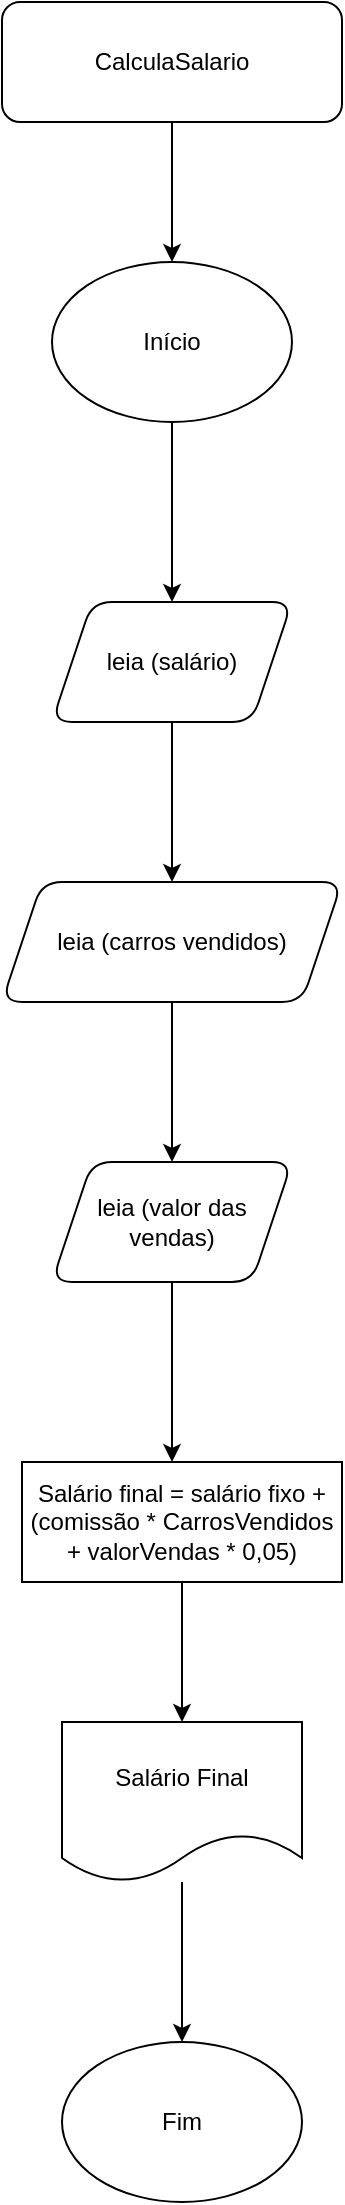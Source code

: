 <mxfile version="13.6.2" type="github"><diagram id="-BiQDxaIkBNt-vssIU0N" name="Page-1"><mxGraphModel dx="796" dy="455" grid="1" gridSize="10" guides="1" tooltips="1" connect="1" arrows="1" fold="1" page="1" pageScale="1" pageWidth="827" pageHeight="1169" math="0" shadow="0"><root><mxCell id="0"/><mxCell id="1" parent="0"/><mxCell id="6hVbcY00kBgsQIy3GU68-3" value="" style="edgeStyle=orthogonalEdgeStyle;rounded=0;orthogonalLoop=1;jettySize=auto;html=1;" edge="1" parent="1" source="6hVbcY00kBgsQIy3GU68-1" target="6hVbcY00kBgsQIy3GU68-2"><mxGeometry relative="1" as="geometry"/></mxCell><mxCell id="6hVbcY00kBgsQIy3GU68-1" value="CalculaSalario" style="rounded=1;whiteSpace=wrap;html=1;" vertex="1" parent="1"><mxGeometry x="350" y="240" width="170" height="60" as="geometry"/></mxCell><mxCell id="6hVbcY00kBgsQIy3GU68-5" value="" style="edgeStyle=orthogonalEdgeStyle;rounded=0;orthogonalLoop=1;jettySize=auto;html=1;" edge="1" parent="1" source="6hVbcY00kBgsQIy3GU68-2" target="6hVbcY00kBgsQIy3GU68-4"><mxGeometry relative="1" as="geometry"/></mxCell><mxCell id="6hVbcY00kBgsQIy3GU68-2" value="Início" style="ellipse;whiteSpace=wrap;html=1;rounded=1;" vertex="1" parent="1"><mxGeometry x="375" y="370" width="120" height="80" as="geometry"/></mxCell><mxCell id="6hVbcY00kBgsQIy3GU68-7" value="" style="edgeStyle=orthogonalEdgeStyle;rounded=0;orthogonalLoop=1;jettySize=auto;html=1;" edge="1" parent="1" source="6hVbcY00kBgsQIy3GU68-4" target="6hVbcY00kBgsQIy3GU68-6"><mxGeometry relative="1" as="geometry"/></mxCell><mxCell id="6hVbcY00kBgsQIy3GU68-4" value="leia (salário)" style="shape=parallelogram;perimeter=parallelogramPerimeter;whiteSpace=wrap;html=1;fixedSize=1;rounded=1;" vertex="1" parent="1"><mxGeometry x="375" y="540" width="120" height="60" as="geometry"/></mxCell><mxCell id="6hVbcY00kBgsQIy3GU68-9" value="" style="edgeStyle=orthogonalEdgeStyle;rounded=0;orthogonalLoop=1;jettySize=auto;html=1;" edge="1" parent="1" source="6hVbcY00kBgsQIy3GU68-6" target="6hVbcY00kBgsQIy3GU68-8"><mxGeometry relative="1" as="geometry"/></mxCell><mxCell id="6hVbcY00kBgsQIy3GU68-6" value="leia (carros vendidos)" style="shape=parallelogram;perimeter=parallelogramPerimeter;whiteSpace=wrap;html=1;fixedSize=1;rounded=1;" vertex="1" parent="1"><mxGeometry x="350" y="680" width="170" height="60" as="geometry"/></mxCell><mxCell id="6hVbcY00kBgsQIy3GU68-11" value="" style="edgeStyle=orthogonalEdgeStyle;rounded=0;orthogonalLoop=1;jettySize=auto;html=1;" edge="1" parent="1" source="6hVbcY00kBgsQIy3GU68-8" target="6hVbcY00kBgsQIy3GU68-10"><mxGeometry relative="1" as="geometry"><Array as="points"><mxPoint x="435" y="940"/><mxPoint x="435" y="940"/></Array></mxGeometry></mxCell><mxCell id="6hVbcY00kBgsQIy3GU68-8" value="leia (valor das vendas)" style="shape=parallelogram;perimeter=parallelogramPerimeter;whiteSpace=wrap;html=1;fixedSize=1;rounded=1;" vertex="1" parent="1"><mxGeometry x="375" y="820" width="120" height="60" as="geometry"/></mxCell><mxCell id="6hVbcY00kBgsQIy3GU68-13" value="" style="edgeStyle=orthogonalEdgeStyle;rounded=0;orthogonalLoop=1;jettySize=auto;html=1;" edge="1" parent="1" source="6hVbcY00kBgsQIy3GU68-10" target="6hVbcY00kBgsQIy3GU68-12"><mxGeometry relative="1" as="geometry"/></mxCell><mxCell id="6hVbcY00kBgsQIy3GU68-10" value="Salário final = salário fixo + (comissão * CarrosVendidos + valorVendas * 0,05)" style="rounded=0;whiteSpace=wrap;html=1;" vertex="1" parent="1"><mxGeometry x="360" y="970" width="160" height="60" as="geometry"/></mxCell><mxCell id="6hVbcY00kBgsQIy3GU68-15" value="" style="edgeStyle=orthogonalEdgeStyle;rounded=0;orthogonalLoop=1;jettySize=auto;html=1;" edge="1" parent="1" source="6hVbcY00kBgsQIy3GU68-12" target="6hVbcY00kBgsQIy3GU68-14"><mxGeometry relative="1" as="geometry"/></mxCell><mxCell id="6hVbcY00kBgsQIy3GU68-12" value="Salário Final" style="shape=document;whiteSpace=wrap;html=1;boundedLbl=1;rounded=0;" vertex="1" parent="1"><mxGeometry x="380" y="1100" width="120" height="80" as="geometry"/></mxCell><mxCell id="6hVbcY00kBgsQIy3GU68-14" value="Fim" style="ellipse;whiteSpace=wrap;html=1;rounded=0;" vertex="1" parent="1"><mxGeometry x="380" y="1260" width="120" height="80" as="geometry"/></mxCell></root></mxGraphModel></diagram></mxfile>